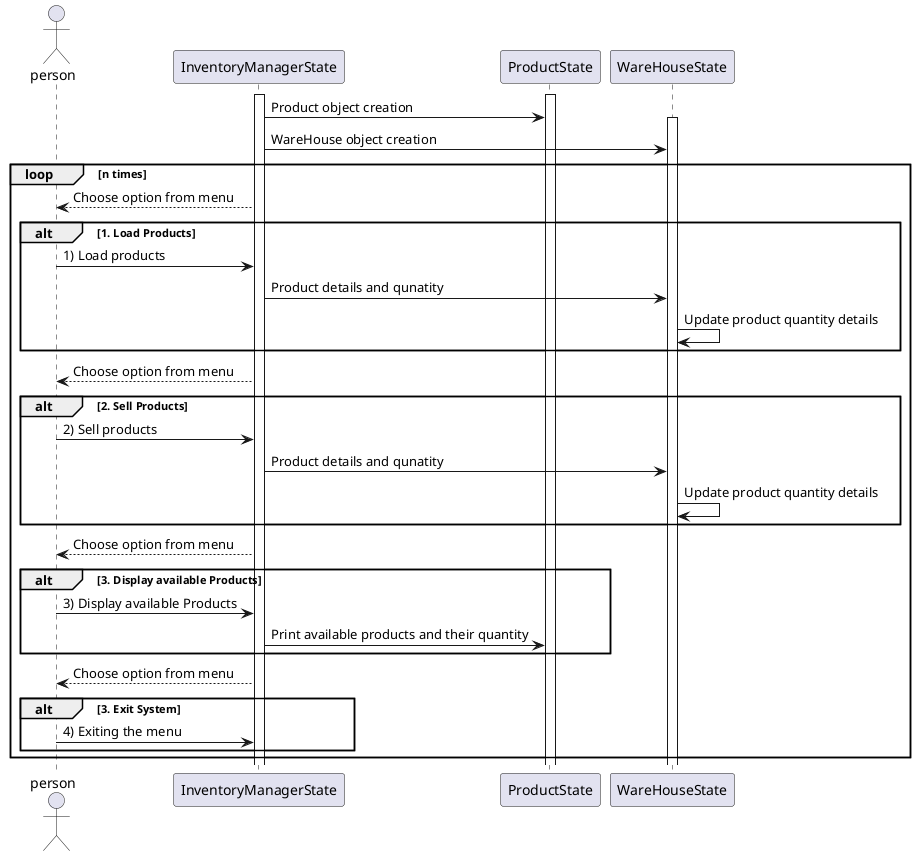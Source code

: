 @startuml

actor person

activate InventoryManagerState
activate ProductState
InventoryManagerState -> ProductState : Product object creation
activate WareHouseState
InventoryManagerState -> WareHouseState : WareHouse object creation
loop n times
    InventoryManagerState --> person :  Choose option from menu
    alt 1. Load Products
        person -> InventoryManagerState : 1) Load products 
        InventoryManagerState -> WareHouseState : Product details and qunatity
        WareHouseState -> WareHouseState : Update product quantity details
    end

    InventoryManagerState --> person :  Choose option from menu
    alt 2. Sell Products
        person -> InventoryManagerState : 2) Sell products 
        InventoryManagerState -> WareHouseState : Product details and qunatity
        WareHouseState -> WareHouseState : Update product quantity details
    end

    InventoryManagerState --> person :  Choose option from menu
    alt 3. Display available Products
        person -> InventoryManagerState : 3) Display available Products 
        InventoryManagerState -> ProductState : Print available products and their quantity
    end

    InventoryManagerState --> person :  Choose option from menu
    alt 3. Exit System
        person -> InventoryManagerState : 4) Exiting the menu
    end
end


@enduml